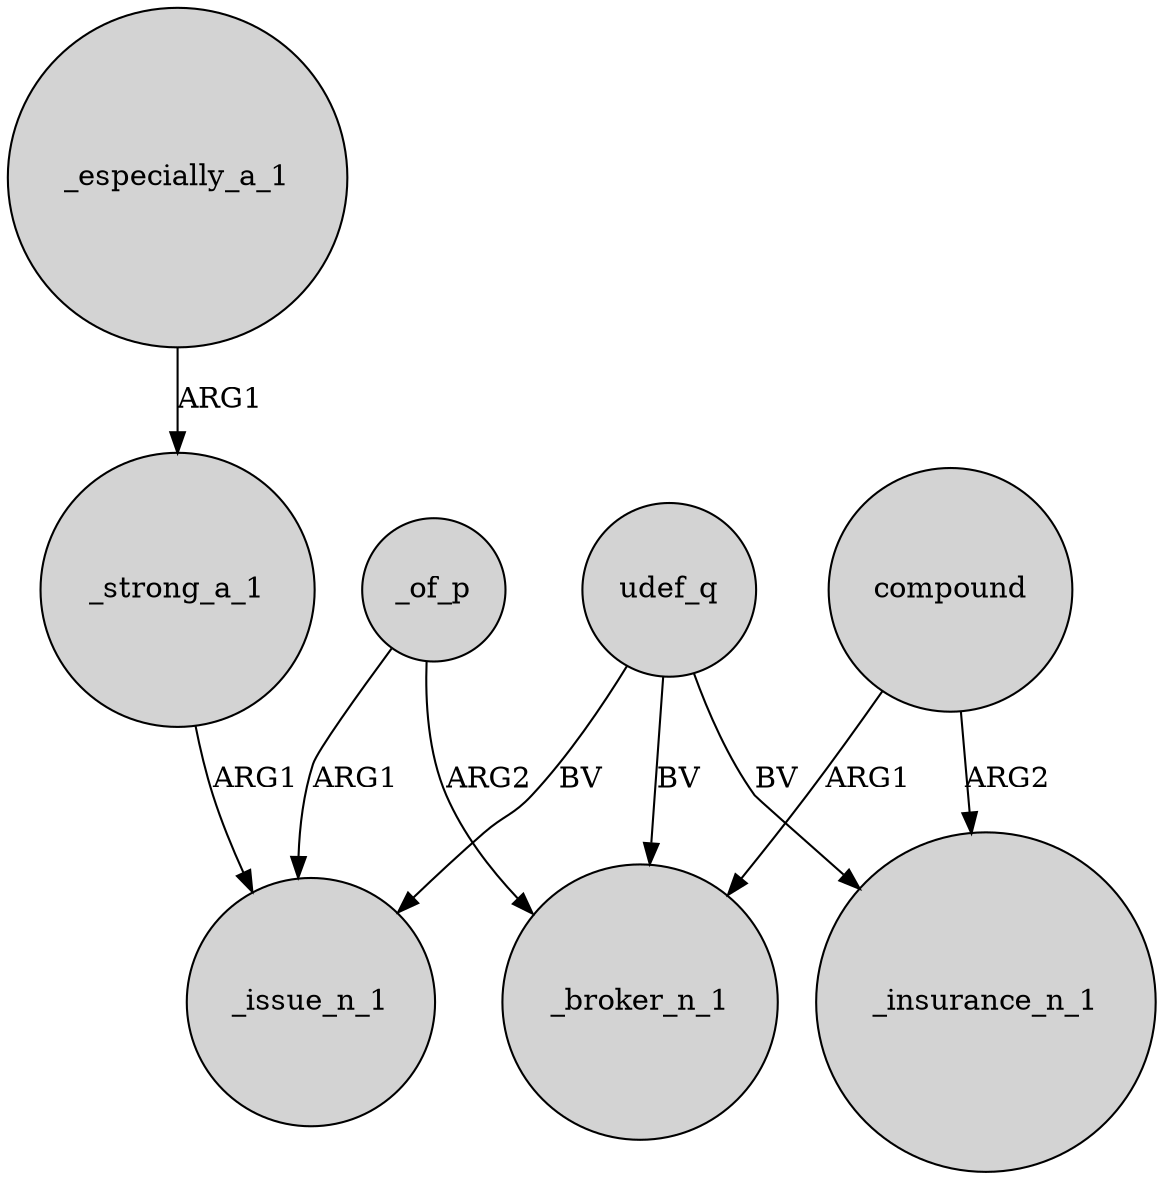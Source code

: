 digraph {
	node [shape=circle style=filled]
	_of_p -> _issue_n_1 [label=ARG1]
	compound -> _broker_n_1 [label=ARG1]
	compound -> _insurance_n_1 [label=ARG2]
	_especially_a_1 -> _strong_a_1 [label=ARG1]
	_of_p -> _broker_n_1 [label=ARG2]
	udef_q -> _broker_n_1 [label=BV]
	udef_q -> _issue_n_1 [label=BV]
	udef_q -> _insurance_n_1 [label=BV]
	_strong_a_1 -> _issue_n_1 [label=ARG1]
}
